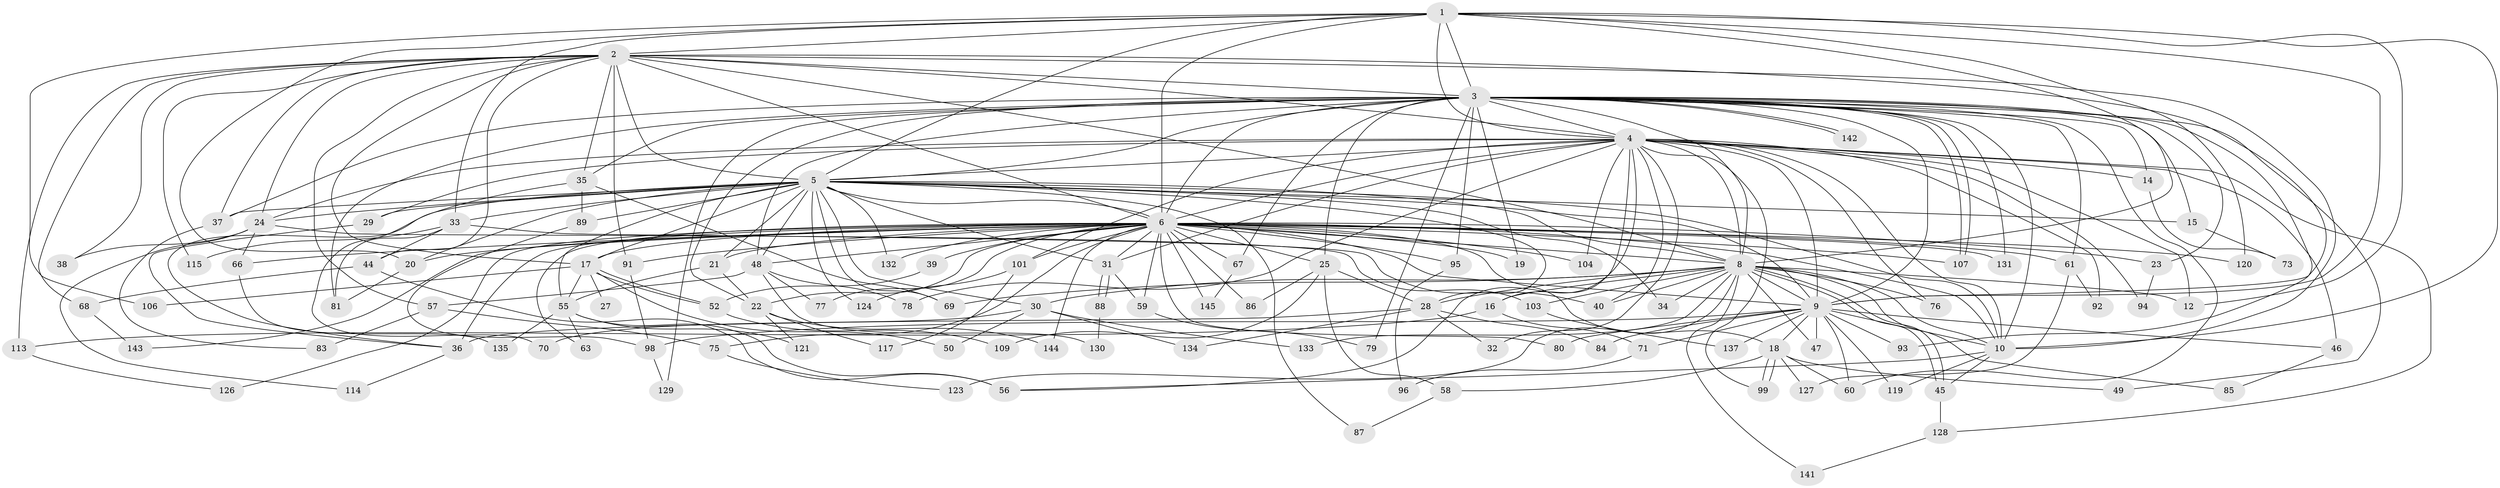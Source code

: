 // original degree distribution, {15: 0.006896551724137931, 19: 0.006896551724137931, 33: 0.006896551724137931, 30: 0.013793103448275862, 29: 0.006896551724137931, 25: 0.013793103448275862, 21: 0.006896551724137931, 12: 0.006896551724137931, 4: 0.11724137931034483, 3: 0.22758620689655173, 2: 0.503448275862069, 8: 0.013793103448275862, 7: 0.020689655172413793, 6: 0.041379310344827586, 5: 0.006896551724137931}
// Generated by graph-tools (version 1.1) at 2025/41/03/06/25 10:41:35]
// undirected, 112 vertices, 263 edges
graph export_dot {
graph [start="1"]
  node [color=gray90,style=filled];
  1 [super="+111"];
  2 [super="+54"];
  3 [super="+51"];
  4 [super="+116"];
  5 [super="+11"];
  6 [super="+7"];
  8 [super="+110"];
  9 [super="+74"];
  10 [super="+136"];
  12 [super="+13"];
  14 [super="+43"];
  15;
  16;
  17 [super="+26"];
  18 [super="+138"];
  19;
  20 [super="+65"];
  21;
  22 [super="+42"];
  23;
  24 [super="+72"];
  25 [super="+62"];
  27;
  28 [super="+112"];
  29;
  30;
  31 [super="+41"];
  32;
  33 [super="+102"];
  34;
  35 [super="+64"];
  36 [super="+53"];
  37 [super="+118"];
  38;
  39;
  40;
  44;
  45 [super="+90"];
  46;
  47;
  48 [super="+122"];
  49;
  50;
  52 [super="+97"];
  55 [super="+125"];
  56 [super="+82"];
  57;
  58;
  59;
  60;
  61;
  63;
  66;
  67;
  68;
  69 [super="+105"];
  70;
  71;
  73;
  75;
  76;
  77;
  78;
  79;
  80;
  81 [super="+139"];
  83;
  84;
  85;
  86;
  87;
  88;
  89 [super="+100"];
  91 [super="+108"];
  92;
  93;
  94;
  95;
  96;
  98;
  99;
  101;
  103;
  104;
  106;
  107 [super="+140"];
  109;
  113;
  114;
  115;
  117;
  119;
  120;
  121;
  123;
  124;
  126;
  127;
  128;
  129;
  130;
  131;
  132;
  133;
  134;
  135;
  137;
  141;
  142;
  143;
  144;
  145;
  1 -- 2;
  1 -- 3 [weight=2];
  1 -- 4;
  1 -- 5;
  1 -- 6 [weight=2];
  1 -- 8;
  1 -- 9;
  1 -- 10;
  1 -- 20;
  1 -- 33;
  1 -- 106;
  1 -- 120;
  1 -- 12;
  2 -- 3;
  2 -- 4 [weight=2];
  2 -- 5;
  2 -- 6 [weight=2];
  2 -- 8;
  2 -- 9;
  2 -- 10;
  2 -- 17;
  2 -- 35;
  2 -- 37;
  2 -- 38;
  2 -- 44;
  2 -- 68;
  2 -- 91;
  2 -- 115;
  2 -- 57;
  2 -- 113;
  2 -- 24;
  3 -- 4;
  3 -- 5 [weight=2];
  3 -- 6 [weight=2];
  3 -- 8;
  3 -- 9;
  3 -- 10;
  3 -- 14;
  3 -- 15;
  3 -- 19;
  3 -- 22;
  3 -- 23;
  3 -- 35 [weight=2];
  3 -- 37;
  3 -- 48;
  3 -- 49;
  3 -- 60;
  3 -- 67;
  3 -- 79;
  3 -- 93;
  3 -- 95;
  3 -- 107;
  3 -- 107;
  3 -- 129;
  3 -- 142;
  3 -- 142;
  3 -- 61;
  3 -- 131;
  3 -- 81;
  3 -- 25;
  4 -- 5 [weight=2];
  4 -- 6 [weight=2];
  4 -- 8;
  4 -- 9;
  4 -- 10;
  4 -- 12;
  4 -- 14 [weight=2];
  4 -- 16;
  4 -- 24;
  4 -- 29;
  4 -- 32;
  4 -- 40;
  4 -- 46;
  4 -- 56;
  4 -- 76;
  4 -- 78;
  4 -- 92;
  4 -- 94;
  4 -- 101;
  4 -- 104;
  4 -- 128;
  4 -- 99;
  4 -- 31;
  5 -- 6 [weight=2];
  5 -- 8;
  5 -- 9;
  5 -- 10;
  5 -- 15;
  5 -- 17;
  5 -- 21;
  5 -- 24;
  5 -- 28;
  5 -- 29;
  5 -- 30;
  5 -- 31;
  5 -- 34;
  5 -- 55;
  5 -- 69;
  5 -- 87;
  5 -- 89;
  5 -- 124;
  5 -- 132;
  5 -- 33;
  5 -- 48;
  5 -- 36;
  5 -- 20;
  5 -- 37;
  6 -- 8 [weight=2];
  6 -- 9 [weight=3];
  6 -- 10 [weight=2];
  6 -- 18;
  6 -- 20;
  6 -- 23;
  6 -- 25 [weight=2];
  6 -- 36;
  6 -- 39 [weight=2];
  6 -- 59;
  6 -- 66;
  6 -- 75;
  6 -- 86;
  6 -- 91 [weight=2];
  6 -- 95;
  6 -- 101;
  6 -- 132;
  6 -- 131;
  6 -- 67;
  6 -- 77;
  6 -- 143;
  6 -- 144;
  6 -- 145;
  6 -- 80;
  6 -- 19;
  6 -- 21;
  6 -- 22;
  6 -- 31;
  6 -- 104;
  6 -- 48;
  6 -- 120;
  6 -- 61;
  6 -- 126;
  6 -- 63;
  6 -- 17;
  6 -- 107;
  8 -- 9;
  8 -- 10;
  8 -- 12;
  8 -- 16;
  8 -- 30;
  8 -- 34;
  8 -- 40;
  8 -- 45;
  8 -- 45;
  8 -- 47;
  8 -- 76;
  8 -- 85;
  8 -- 103;
  8 -- 123;
  8 -- 133;
  8 -- 141;
  8 -- 28;
  8 -- 69;
  9 -- 10;
  9 -- 18;
  9 -- 46;
  9 -- 47;
  9 -- 60;
  9 -- 71;
  9 -- 80;
  9 -- 84;
  9 -- 93;
  9 -- 98;
  9 -- 119;
  9 -- 137;
  10 -- 119;
  10 -- 56;
  10 -- 45;
  14 -- 73;
  15 -- 73;
  16 -- 71;
  16 -- 113;
  17 -- 27 [weight=2];
  17 -- 52;
  17 -- 52;
  17 -- 106;
  17 -- 55;
  17 -- 50;
  18 -- 49;
  18 -- 58;
  18 -- 99;
  18 -- 99;
  18 -- 127;
  18 -- 60;
  20 -- 81;
  21 -- 55;
  21 -- 22;
  22 -- 144;
  22 -- 117;
  22 -- 121;
  23 -- 94;
  24 -- 38;
  24 -- 66;
  24 -- 103;
  24 -- 114;
  25 -- 28;
  25 -- 58;
  25 -- 86;
  25 -- 109;
  28 -- 32;
  28 -- 84;
  28 -- 134;
  28 -- 36;
  29 -- 36;
  30 -- 50;
  30 -- 70;
  30 -- 133;
  30 -- 134;
  31 -- 59;
  31 -- 88;
  31 -- 88;
  33 -- 44;
  33 -- 81;
  33 -- 115;
  33 -- 40;
  35 -- 69;
  35 -- 70;
  35 -- 89;
  36 -- 114;
  37 -- 83;
  39 -- 52;
  44 -- 56;
  44 -- 68;
  45 -- 128;
  46 -- 85;
  48 -- 57;
  48 -- 77;
  48 -- 78;
  48 -- 130;
  52 -- 109;
  55 -- 63;
  55 -- 121;
  55 -- 135;
  55 -- 56;
  57 -- 75;
  57 -- 83;
  58 -- 87;
  59 -- 79;
  61 -- 92;
  61 -- 127;
  66 -- 135;
  67 -- 145;
  68 -- 143;
  71 -- 96;
  75 -- 123;
  88 -- 130;
  89 -- 98;
  91 -- 98;
  95 -- 96;
  98 -- 129;
  101 -- 117;
  101 -- 124;
  103 -- 137;
  113 -- 126;
  128 -- 141;
}
